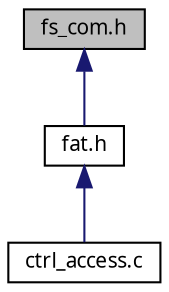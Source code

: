digraph G
{
  edge [fontname="FreeSans.ttf",fontsize=10,labelfontname="FreeSans.ttf",labelfontsize=10];
  node [fontname="FreeSans.ttf",fontsize=10,shape=record];
  Node1 [label="fs_com.h",height=0.2,width=0.4,color="black", fillcolor="grey75", style="filled" fontcolor="black"];
  Node1 -> Node2 [dir=back,color="midnightblue",fontsize=10,style="solid",fontname="FreeSans.ttf"];
  Node2 [label="fat.h",height=0.2,width=0.4,color="black", fillcolor="white", style="filled",URL="$a00049.html",tooltip="FAT 12/16/32 Services."];
  Node2 -> Node3 [dir=back,color="midnightblue",fontsize=10,style="solid",fontname="FreeSans.ttf"];
  Node3 [label="ctrl_access.c",height=0.2,width=0.4,color="black", fillcolor="white", style="filled",URL="$a00040.html",tooltip="FAT services."];
}
